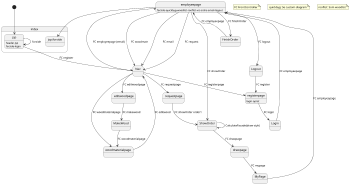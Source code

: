 @startuml
scale 350 width

[*] --> index.jsp

index.jsp-->index.jsp :forside


index.jsp : header.jsp
index.jsp : forside-login
employeepage-->index.jsp:forside
index.jsp --> Nav:FC register
Nav --> registerpage:FC registerpage
registerpage : login-opret
registerpage-->Login:FC login
Login-->employeepage:FC employeepage

employeepage : forside-quickbyg-woodlist-rooflist-vis ordre-email-logout
employeepage-->ShowOrder:FC showOrder
ShowOrder-->ShowOrder:CalculateFacade(draw-styk)
ShowOrder-->drawpage:FC drawpage
drawpage-->MyPage:FC mypage
MyPage-->employeepage:FC employeepage
employeepage-->FinishOrder:FC finishOrder
FinishOrder-->employeepage:FC employeepage
employeepage-->Nav:FC woodmatr
Nav-->woodmaterialpage:FC woodmaterialpage
woodmaterialpage-->Nav:FC editwood
Nav-->editwoodpage:FC editwoodpage
editwoodpage-->MakeWood:FC makewood
MakeWood-->woodmaterialpage:FC woodmaterialpage
employeepage-->Nav:FC email
Nav-->employeepage:FC employeepage (email)
employeepage-->Nav:FC request
Nav-->requestpage:FC requestpage
requestpage-->ShowOrder:FC showOrder order1

employeepage-->Logout:FC logout
Logout-->registerpage:FC register

note "FC FrontController" as N1
note "quickbyg: Se custom-diagram" as N2
note "rooflist: Som woodlist" as N3


@enduml